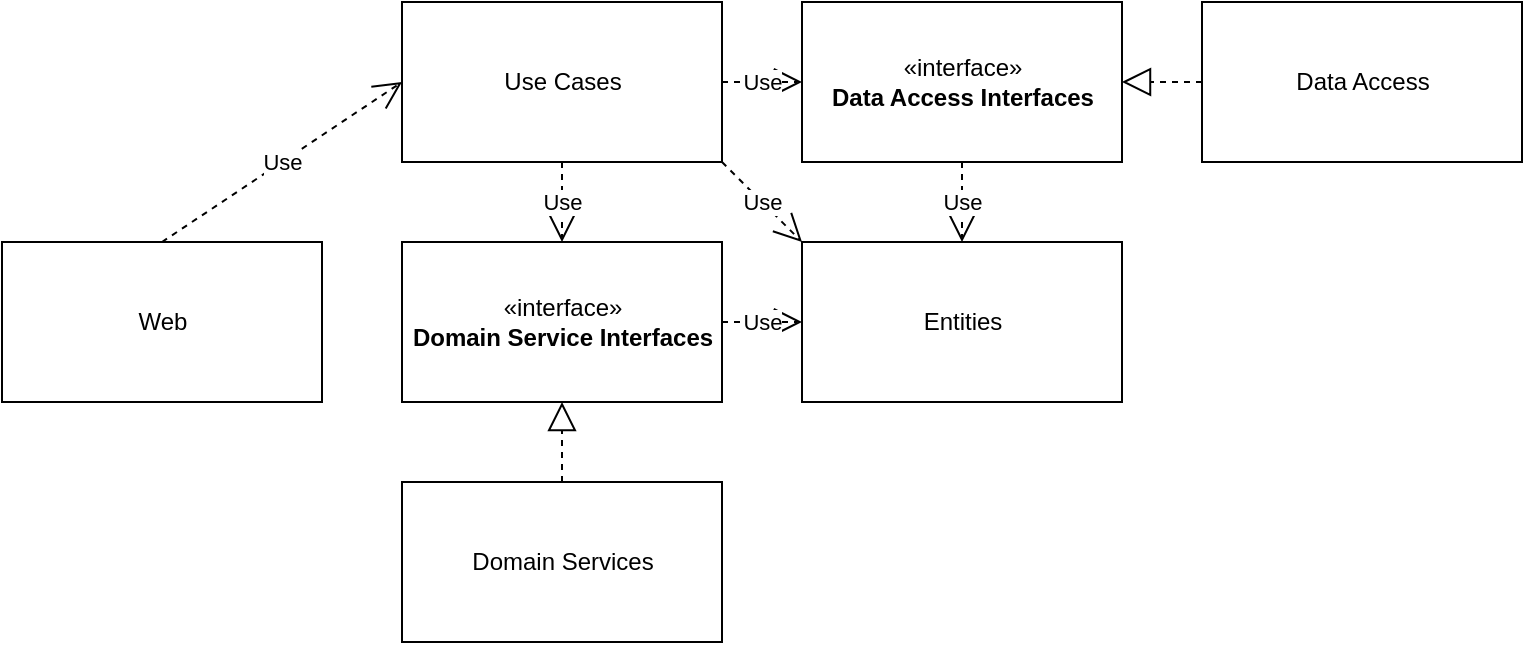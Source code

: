 <mxfile version="13.7.9" type="device"><diagram id="NoJDS8qeY4ttXaG-olni" name="Page-1"><mxGraphModel dx="1102" dy="642" grid="1" gridSize="10" guides="1" tooltips="1" connect="1" arrows="1" fold="1" page="1" pageScale="1" pageWidth="827" pageHeight="1169" math="0" shadow="0"><root><mxCell id="0"/><mxCell id="1" parent="0"/><mxCell id="eRS3YAzAR7HObjQ33nfF-1" value="Web" style="html=1;" parent="1" vertex="1"><mxGeometry x="40" y="160" width="160" height="80" as="geometry"/></mxCell><mxCell id="eRS3YAzAR7HObjQ33nfF-2" value="Use Cases" style="html=1;" parent="1" vertex="1"><mxGeometry x="240" y="40" width="160" height="80" as="geometry"/></mxCell><mxCell id="eRS3YAzAR7HObjQ33nfF-3" value="Data Access" style="html=1;" parent="1" vertex="1"><mxGeometry x="640" y="40" width="160" height="80" as="geometry"/></mxCell><mxCell id="eRS3YAzAR7HObjQ33nfF-4" value="Entities" style="html=1;" parent="1" vertex="1"><mxGeometry x="440" y="160" width="160" height="80" as="geometry"/></mxCell><mxCell id="eRS3YAzAR7HObjQ33nfF-5" value="Use" style="endArrow=open;endSize=12;dashed=1;html=1;exitX=0.5;exitY=0;exitDx=0;exitDy=0;entryX=0;entryY=0.5;entryDx=0;entryDy=0;" parent="1" source="eRS3YAzAR7HObjQ33nfF-1" target="eRS3YAzAR7HObjQ33nfF-2" edge="1"><mxGeometry width="160" relative="1" as="geometry"><mxPoint x="390" y="40" as="sourcePoint"/><mxPoint x="550" y="40" as="targetPoint"/></mxGeometry></mxCell><mxCell id="eRS3YAzAR7HObjQ33nfF-9" value="Use" style="endArrow=open;endSize=12;dashed=1;html=1;exitX=0.5;exitY=1;exitDx=0;exitDy=0;" parent="1" source="eRS3YAzAR7HObjQ33nfF-2" target="ZNhlXmD2ST68CRG7dIkm-1" edge="1"><mxGeometry width="160" relative="1" as="geometry"><mxPoint x="360" y="39.5" as="sourcePoint"/><mxPoint x="520" y="39.5" as="targetPoint"/></mxGeometry></mxCell><mxCell id="eRS3YAzAR7HObjQ33nfF-12" value="«interface»&lt;br&gt;&lt;b&gt;Data Access Interfaces&lt;/b&gt;" style="html=1;" parent="1" vertex="1"><mxGeometry x="440" y="40" width="160" height="80" as="geometry"/></mxCell><mxCell id="eRS3YAzAR7HObjQ33nfF-14" value="" style="endArrow=block;dashed=1;endFill=0;endSize=12;html=1;exitX=0;exitY=0.5;exitDx=0;exitDy=0;" parent="1" source="eRS3YAzAR7HObjQ33nfF-3" target="eRS3YAzAR7HObjQ33nfF-12" edge="1"><mxGeometry width="160" relative="1" as="geometry"><mxPoint x="470" y="400" as="sourcePoint"/><mxPoint x="630" y="400" as="targetPoint"/></mxGeometry></mxCell><mxCell id="IJwzylaDO6CJpSsr11f--7" value="Use" style="endArrow=open;endSize=12;dashed=1;html=1;entryX=0;entryY=0.5;entryDx=0;entryDy=0;exitX=1;exitY=0.5;exitDx=0;exitDy=0;" parent="1" source="eRS3YAzAR7HObjQ33nfF-2" target="eRS3YAzAR7HObjQ33nfF-12" edge="1"><mxGeometry width="160" relative="1" as="geometry"><mxPoint x="420" y="140" as="sourcePoint"/><mxPoint x="250" y="90" as="targetPoint"/></mxGeometry></mxCell><mxCell id="IJwzylaDO6CJpSsr11f--9" value="Use" style="endArrow=open;endSize=12;dashed=1;html=1;exitX=0.5;exitY=1;exitDx=0;exitDy=0;entryX=0.5;entryY=0;entryDx=0;entryDy=0;" parent="1" source="eRS3YAzAR7HObjQ33nfF-12" target="eRS3YAzAR7HObjQ33nfF-4" edge="1"><mxGeometry width="160" relative="1" as="geometry"><mxPoint x="550" y="190" as="sourcePoint"/><mxPoint x="670" y="110" as="targetPoint"/></mxGeometry></mxCell><mxCell id="ZNhlXmD2ST68CRG7dIkm-1" value="«interface»&lt;br&gt;&lt;b&gt;Domain Service Interfaces&lt;/b&gt;" style="html=1;" vertex="1" parent="1"><mxGeometry x="240" y="160" width="160" height="80" as="geometry"/></mxCell><mxCell id="ZNhlXmD2ST68CRG7dIkm-2" value="Use" style="endArrow=open;endSize=12;dashed=1;html=1;exitX=1;exitY=0.5;exitDx=0;exitDy=0;entryX=0;entryY=0.5;entryDx=0;entryDy=0;" edge="1" parent="1" source="ZNhlXmD2ST68CRG7dIkm-1" target="eRS3YAzAR7HObjQ33nfF-4"><mxGeometry width="160" relative="1" as="geometry"><mxPoint x="330" y="130" as="sourcePoint"/><mxPoint x="330" y="260" as="targetPoint"/></mxGeometry></mxCell><mxCell id="ZNhlXmD2ST68CRG7dIkm-5" value="Domain Services" style="html=1;" vertex="1" parent="1"><mxGeometry x="240" y="280" width="160" height="80" as="geometry"/></mxCell><mxCell id="ZNhlXmD2ST68CRG7dIkm-6" value="" style="endArrow=block;dashed=1;endFill=0;endSize=12;html=1;exitX=0.5;exitY=0;exitDx=0;exitDy=0;entryX=0.5;entryY=1;entryDx=0;entryDy=0;" edge="1" parent="1" source="ZNhlXmD2ST68CRG7dIkm-5" target="ZNhlXmD2ST68CRG7dIkm-1"><mxGeometry width="160" relative="1" as="geometry"><mxPoint x="650" y="90" as="sourcePoint"/><mxPoint x="610" y="90" as="targetPoint"/></mxGeometry></mxCell><mxCell id="ZNhlXmD2ST68CRG7dIkm-7" value="Use" style="endArrow=open;endSize=12;dashed=1;html=1;exitX=1;exitY=1;exitDx=0;exitDy=0;entryX=0;entryY=0;entryDx=0;entryDy=0;" edge="1" parent="1" source="eRS3YAzAR7HObjQ33nfF-2" target="eRS3YAzAR7HObjQ33nfF-4"><mxGeometry width="160" relative="1" as="geometry"><mxPoint x="330" y="130" as="sourcePoint"/><mxPoint x="330" y="170" as="targetPoint"/></mxGeometry></mxCell></root></mxGraphModel></diagram></mxfile>